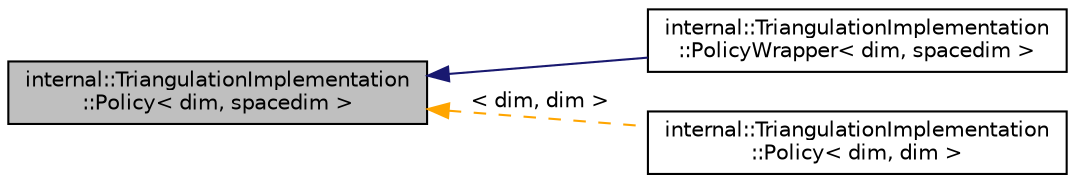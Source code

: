digraph "internal::TriangulationImplementation::Policy&lt; dim, spacedim &gt;"
{
 // LATEX_PDF_SIZE
  edge [fontname="Helvetica",fontsize="10",labelfontname="Helvetica",labelfontsize="10"];
  node [fontname="Helvetica",fontsize="10",shape=record];
  rankdir="LR";
  Node1 [label="internal::TriangulationImplementation\l::Policy\< dim, spacedim \>",height=0.2,width=0.4,color="black", fillcolor="grey75", style="filled", fontcolor="black",tooltip=" "];
  Node1 -> Node2 [dir="back",color="midnightblue",fontsize="10",style="solid",fontname="Helvetica"];
  Node2 [label="internal::TriangulationImplementation\l::PolicyWrapper\< dim, spacedim \>",height=0.2,width=0.4,color="black", fillcolor="white", style="filled",URL="$classinternal_1_1TriangulationImplementation_1_1PolicyWrapper.html",tooltip=" "];
  Node1 -> Node3 [dir="back",color="orange",fontsize="10",style="dashed",label=" \< dim, dim \>" ,fontname="Helvetica"];
  Node3 [label="internal::TriangulationImplementation\l::Policy\< dim, dim \>",height=0.2,width=0.4,color="black", fillcolor="white", style="filled",URL="$classinternal_1_1TriangulationImplementation_1_1Policy.html",tooltip=" "];
}
